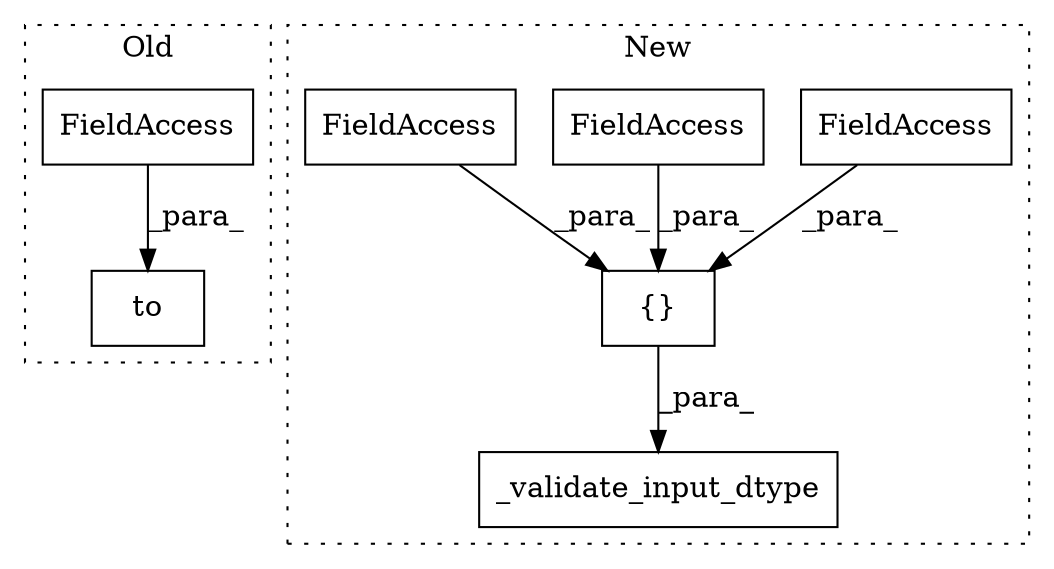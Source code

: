 digraph G {
subgraph cluster0 {
1 [label="to" a="32" s="10198,10213" l="3,1" shape="box"];
7 [label="FieldAccess" a="22" s="10208" l="5" shape="box"];
label = "Old";
style="dotted";
}
subgraph cluster1 {
2 [label="_validate_input_dtype" a="32" s="10110,10190" l="22,1" shape="box"];
3 [label="{}" a="4" s="10147,10189" l="1,1" shape="box"];
4 [label="FieldAccess" a="22" s="10162" l="13" shape="box"];
5 [label="FieldAccess" a="22" s="10148" l="13" shape="box"];
6 [label="FieldAccess" a="22" s="10176" l="13" shape="box"];
label = "New";
style="dotted";
}
3 -> 2 [label="_para_"];
4 -> 3 [label="_para_"];
5 -> 3 [label="_para_"];
6 -> 3 [label="_para_"];
7 -> 1 [label="_para_"];
}